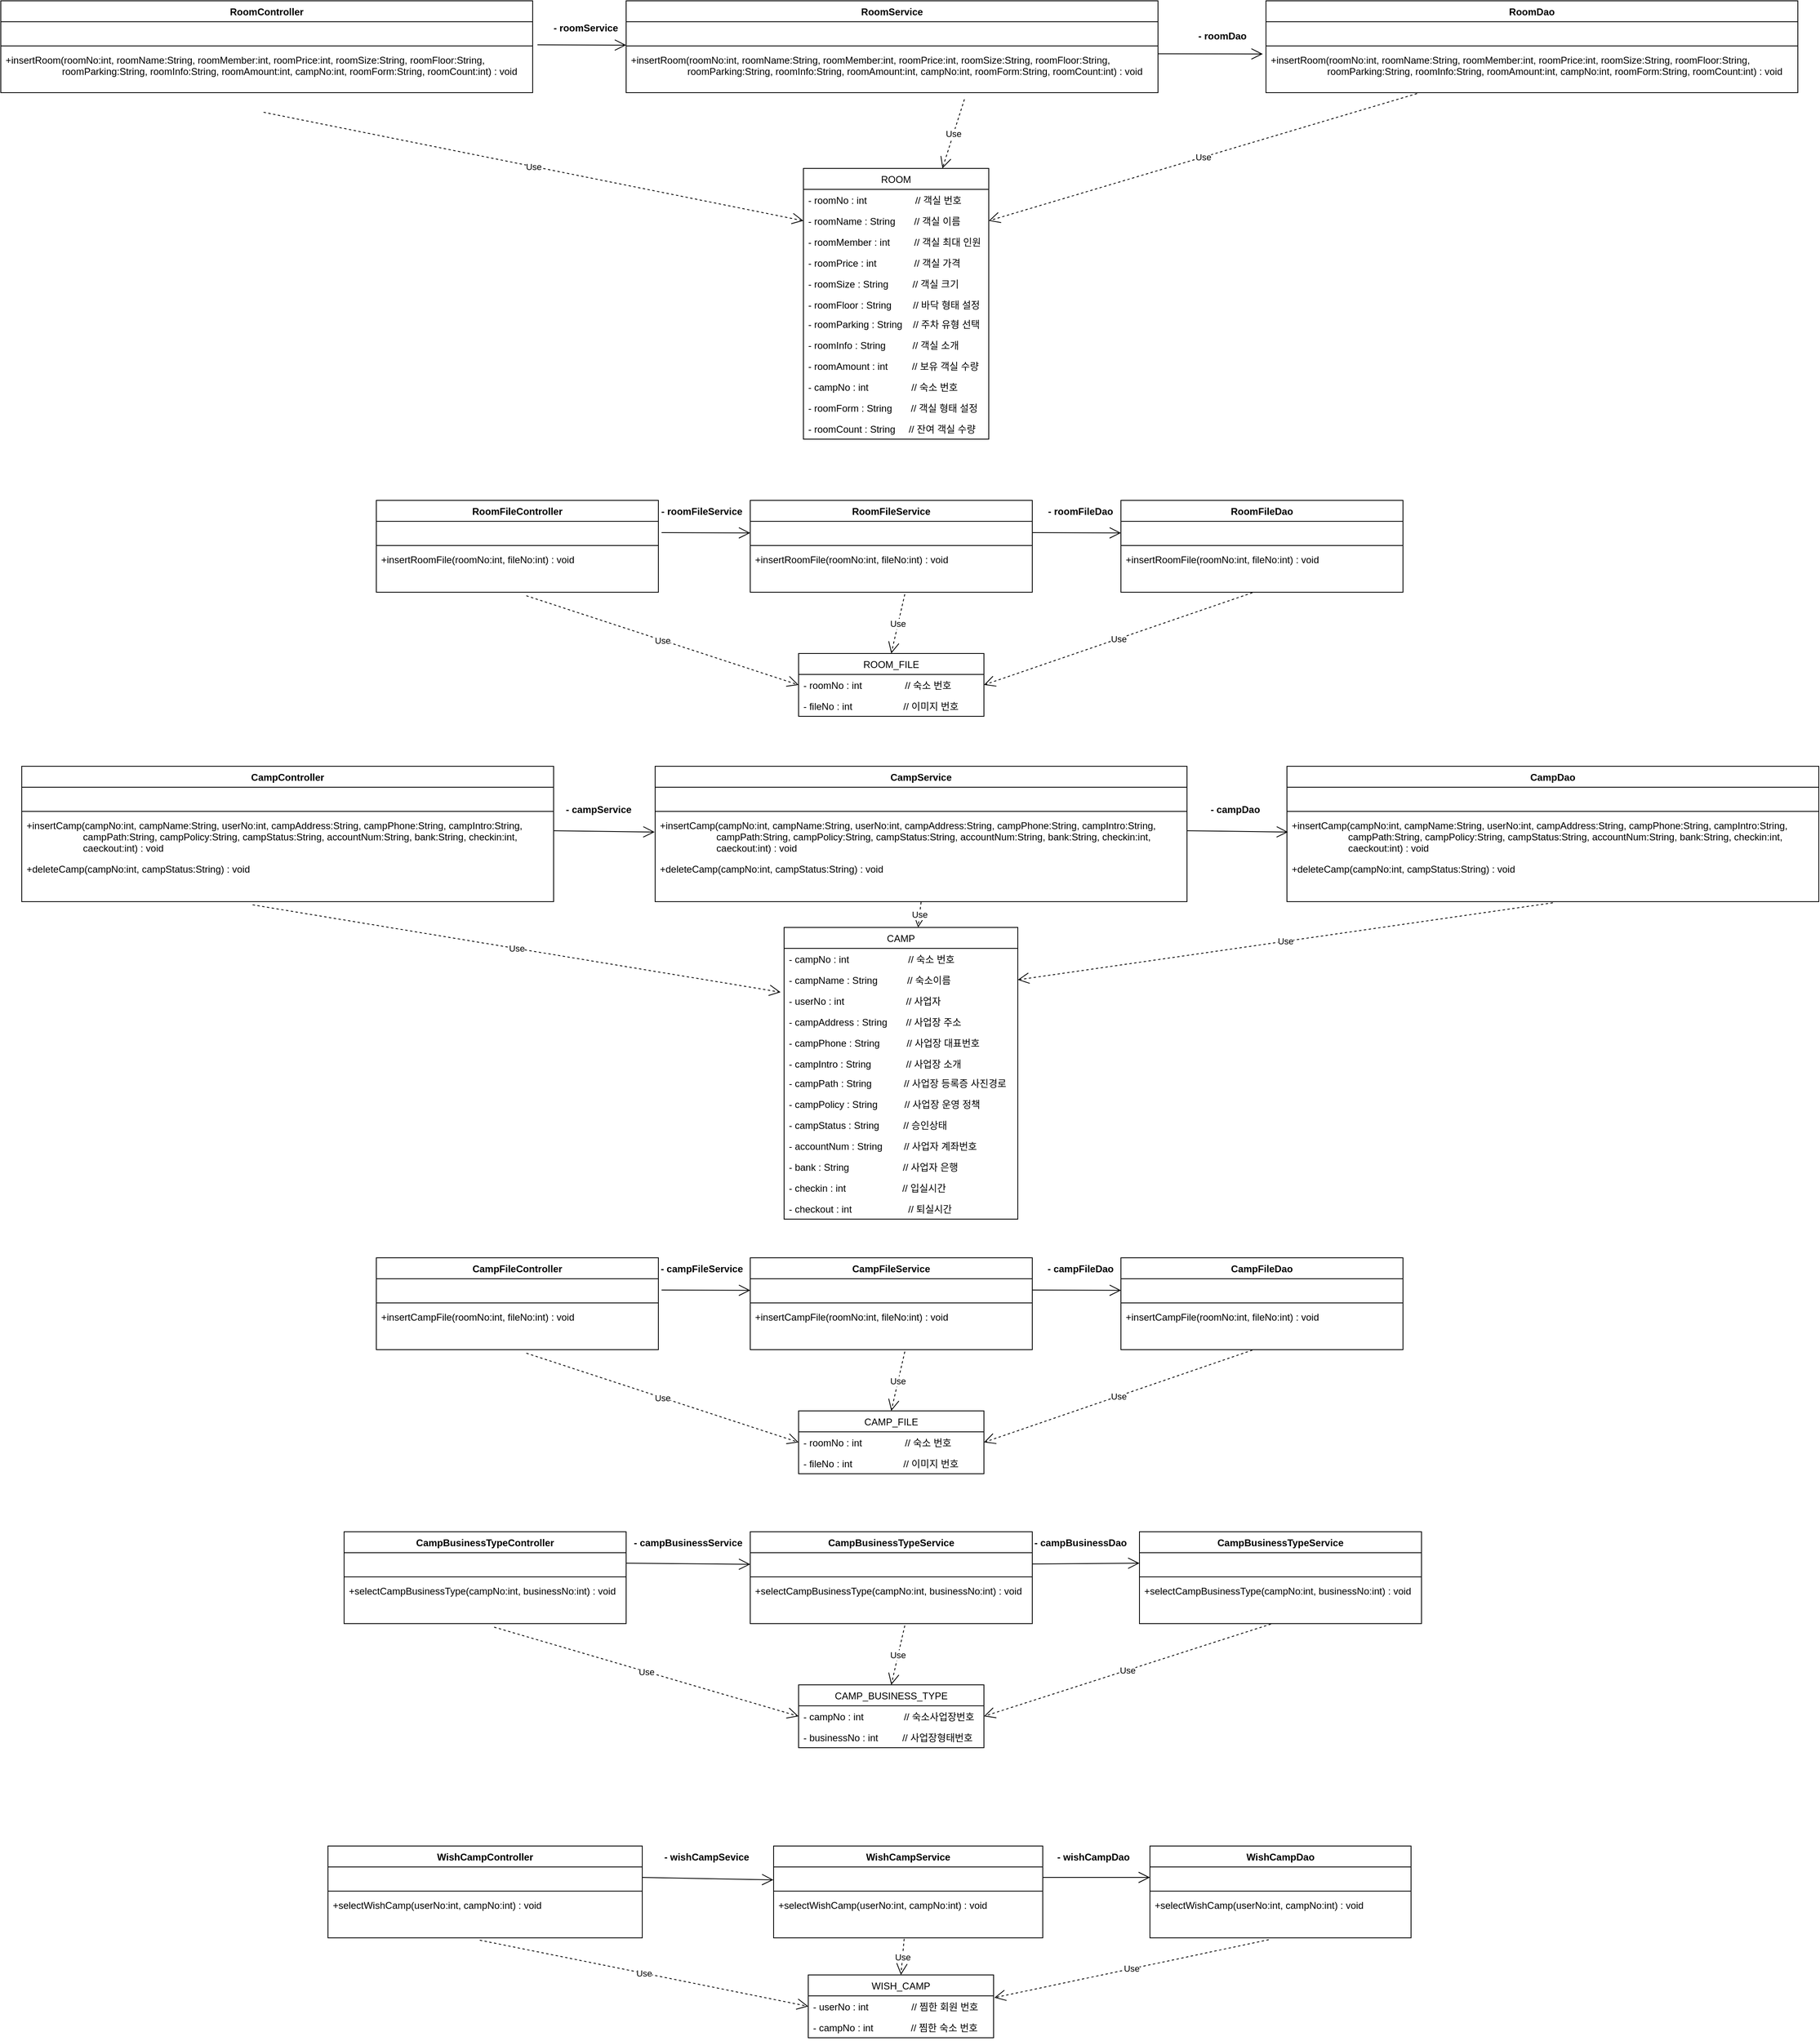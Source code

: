 <mxfile version="16.1.0" type="github">
  <diagram id="C5RBs43oDa-KdzZeNtuy" name="Page-1">
    <mxGraphModel dx="1597" dy="885" grid="1" gridSize="10" guides="1" tooltips="1" connect="1" arrows="1" fold="1" page="1" pageScale="1" pageWidth="827" pageHeight="1169" math="0" shadow="0">
      <root>
        <mxCell id="WIyWlLk6GJQsqaUBKTNV-0" />
        <mxCell id="WIyWlLk6GJQsqaUBKTNV-1" parent="WIyWlLk6GJQsqaUBKTNV-0" />
        <mxCell id="QnZ6BssVdnIy031K_utP-1" value="ROOM" style="swimlane;fontStyle=0;childLayout=stackLayout;horizontal=1;startSize=26;fillColor=none;horizontalStack=0;resizeParent=1;resizeParentMax=0;resizeLast=0;collapsible=1;marginBottom=0;" parent="WIyWlLk6GJQsqaUBKTNV-1" vertex="1">
          <mxGeometry x="1080" y="248" width="230" height="336" as="geometry">
            <mxRectangle x="50" y="200" width="90" height="26" as="alternateBounds" />
          </mxGeometry>
        </mxCell>
        <mxCell id="QnZ6BssVdnIy031K_utP-2" value="- roomNo : int                  // 객실 번호" style="text;strokeColor=none;fillColor=none;align=left;verticalAlign=top;spacingLeft=4;spacingRight=4;overflow=hidden;rotatable=0;points=[[0,0.5],[1,0.5]];portConstraint=eastwest;" parent="QnZ6BssVdnIy031K_utP-1" vertex="1">
          <mxGeometry y="26" width="230" height="26" as="geometry" />
        </mxCell>
        <mxCell id="QnZ6BssVdnIy031K_utP-3" value="- roomName : String       // 객실 이름" style="text;strokeColor=none;fillColor=none;align=left;verticalAlign=top;spacingLeft=4;spacingRight=4;overflow=hidden;rotatable=0;points=[[0,0.5],[1,0.5]];portConstraint=eastwest;" parent="QnZ6BssVdnIy031K_utP-1" vertex="1">
          <mxGeometry y="52" width="230" height="26" as="geometry" />
        </mxCell>
        <mxCell id="QnZ6BssVdnIy031K_utP-4" value="- roomMember : int         // 객실 최대 인원" style="text;strokeColor=none;fillColor=none;align=left;verticalAlign=top;spacingLeft=4;spacingRight=4;overflow=hidden;rotatable=0;points=[[0,0.5],[1,0.5]];portConstraint=eastwest;" parent="QnZ6BssVdnIy031K_utP-1" vertex="1">
          <mxGeometry y="78" width="230" height="26" as="geometry" />
        </mxCell>
        <mxCell id="QnZ6BssVdnIy031K_utP-5" value="- roomPrice : int              // 객실 가격" style="text;strokeColor=none;fillColor=none;align=left;verticalAlign=top;spacingLeft=4;spacingRight=4;overflow=hidden;rotatable=0;points=[[0,0.5],[1,0.5]];portConstraint=eastwest;" parent="QnZ6BssVdnIy031K_utP-1" vertex="1">
          <mxGeometry y="104" width="230" height="26" as="geometry" />
        </mxCell>
        <mxCell id="QnZ6BssVdnIy031K_utP-6" value="- roomSize : String              // 객실 크기" style="text;strokeColor=none;fillColor=none;align=left;verticalAlign=top;spacingLeft=4;spacingRight=4;overflow=hidden;rotatable=0;points=[[0,0.5],[1,0.5]];portConstraint=eastwest;" parent="QnZ6BssVdnIy031K_utP-1" vertex="1">
          <mxGeometry y="130" width="230" height="26" as="geometry" />
        </mxCell>
        <mxCell id="QnZ6BssVdnIy031K_utP-7" value="- roomFloor : String        // 바닥 형태 설정" style="text;strokeColor=none;fillColor=none;align=left;verticalAlign=top;spacingLeft=4;spacingRight=4;overflow=hidden;rotatable=0;points=[[0,0.5],[1,0.5]];portConstraint=eastwest;" parent="QnZ6BssVdnIy031K_utP-1" vertex="1">
          <mxGeometry y="156" width="230" height="24" as="geometry" />
        </mxCell>
        <mxCell id="QnZ6BssVdnIy031K_utP-8" value="- roomParking : String    // 주차 유형 선택" style="text;strokeColor=none;fillColor=none;align=left;verticalAlign=top;spacingLeft=4;spacingRight=4;overflow=hidden;rotatable=0;points=[[0,0.5],[1,0.5]];portConstraint=eastwest;" parent="QnZ6BssVdnIy031K_utP-1" vertex="1">
          <mxGeometry y="180" width="230" height="26" as="geometry" />
        </mxCell>
        <mxCell id="QnZ6BssVdnIy031K_utP-9" value="- roomInfo : String          //  객실 소개" style="text;strokeColor=none;fillColor=none;align=left;verticalAlign=top;spacingLeft=4;spacingRight=4;overflow=hidden;rotatable=0;points=[[0,0.5],[1,0.5]];portConstraint=eastwest;" parent="QnZ6BssVdnIy031K_utP-1" vertex="1">
          <mxGeometry y="206" width="230" height="26" as="geometry" />
        </mxCell>
        <mxCell id="QnZ6BssVdnIy031K_utP-10" value="- roomAmount : int         // 보유 객실 수량" style="text;strokeColor=none;fillColor=none;align=left;verticalAlign=top;spacingLeft=4;spacingRight=4;overflow=hidden;rotatable=0;points=[[0,0.5],[1,0.5]];portConstraint=eastwest;" parent="QnZ6BssVdnIy031K_utP-1" vertex="1">
          <mxGeometry y="232" width="230" height="26" as="geometry" />
        </mxCell>
        <mxCell id="QnZ6BssVdnIy031K_utP-11" value="- campNo : int                // 숙소 번호" style="text;strokeColor=none;fillColor=none;align=left;verticalAlign=top;spacingLeft=4;spacingRight=4;overflow=hidden;rotatable=0;points=[[0,0.5],[1,0.5]];portConstraint=eastwest;" parent="QnZ6BssVdnIy031K_utP-1" vertex="1">
          <mxGeometry y="258" width="230" height="26" as="geometry" />
        </mxCell>
        <mxCell id="QnZ6BssVdnIy031K_utP-12" value="- roomForm : String       // 객실 형태 설정" style="text;strokeColor=none;fillColor=none;align=left;verticalAlign=top;spacingLeft=4;spacingRight=4;overflow=hidden;rotatable=0;points=[[0,0.5],[1,0.5]];portConstraint=eastwest;" parent="QnZ6BssVdnIy031K_utP-1" vertex="1">
          <mxGeometry y="284" width="230" height="26" as="geometry" />
        </mxCell>
        <mxCell id="QnZ6BssVdnIy031K_utP-13" value="- roomCount : String      // 잔여 객실 수량" style="text;strokeColor=none;fillColor=none;align=left;verticalAlign=top;spacingLeft=4;spacingRight=4;overflow=hidden;rotatable=0;points=[[0,0.5],[1,0.5]];portConstraint=eastwest;" parent="QnZ6BssVdnIy031K_utP-1" vertex="1">
          <mxGeometry y="310" width="230" height="26" as="geometry" />
        </mxCell>
        <mxCell id="QnZ6BssVdnIy031K_utP-15" value="RoomController" style="swimlane;fontStyle=1;align=center;verticalAlign=top;childLayout=stackLayout;horizontal=1;startSize=26;horizontalStack=0;resizeParent=1;resizeParentMax=0;resizeLast=0;collapsible=1;marginBottom=0;" parent="WIyWlLk6GJQsqaUBKTNV-1" vertex="1">
          <mxGeometry x="84" y="40" width="660" height="114" as="geometry" />
        </mxCell>
        <mxCell id="QnZ6BssVdnIy031K_utP-16" value=" " style="text;strokeColor=none;fillColor=none;align=left;verticalAlign=top;spacingLeft=4;spacingRight=4;overflow=hidden;rotatable=0;points=[[0,0.5],[1,0.5]];portConstraint=eastwest;" parent="QnZ6BssVdnIy031K_utP-15" vertex="1">
          <mxGeometry y="26" width="660" height="26" as="geometry" />
        </mxCell>
        <mxCell id="QnZ6BssVdnIy031K_utP-17" value="" style="line;strokeWidth=1;fillColor=none;align=left;verticalAlign=middle;spacingTop=-1;spacingLeft=3;spacingRight=3;rotatable=0;labelPosition=right;points=[];portConstraint=eastwest;" parent="QnZ6BssVdnIy031K_utP-15" vertex="1">
          <mxGeometry y="52" width="660" height="8" as="geometry" />
        </mxCell>
        <mxCell id="QnZ6BssVdnIy031K_utP-19" value="+insertRoom(roomNo:int, roomName:String, roomMember:int, roomPrice:int, roomSize:String, roomFloor:String, &#xa;                      roomParking:String, roomInfo:String, roomAmount:int, campNo:int, roomForm:String, roomCount:int) : void&#xa;" style="text;strokeColor=none;fillColor=none;align=left;verticalAlign=top;spacingLeft=4;spacingRight=4;overflow=hidden;rotatable=0;points=[[0,0.5],[1,0.5]];portConstraint=eastwest;" parent="QnZ6BssVdnIy031K_utP-15" vertex="1">
          <mxGeometry y="60" width="660" height="54" as="geometry" />
        </mxCell>
        <mxCell id="QnZ6BssVdnIy031K_utP-20" value="RoomService" style="swimlane;fontStyle=1;align=center;verticalAlign=top;childLayout=stackLayout;horizontal=1;startSize=26;horizontalStack=0;resizeParent=1;resizeParentMax=0;resizeLast=0;collapsible=1;marginBottom=0;" parent="WIyWlLk6GJQsqaUBKTNV-1" vertex="1">
          <mxGeometry x="860" y="40" width="660" height="114" as="geometry" />
        </mxCell>
        <mxCell id="QnZ6BssVdnIy031K_utP-21" value=" " style="text;strokeColor=none;fillColor=none;align=left;verticalAlign=top;spacingLeft=4;spacingRight=4;overflow=hidden;rotatable=0;points=[[0,0.5],[1,0.5]];portConstraint=eastwest;" parent="QnZ6BssVdnIy031K_utP-20" vertex="1">
          <mxGeometry y="26" width="660" height="26" as="geometry" />
        </mxCell>
        <mxCell id="QnZ6BssVdnIy031K_utP-22" value="" style="line;strokeWidth=1;fillColor=none;align=left;verticalAlign=middle;spacingTop=-1;spacingLeft=3;spacingRight=3;rotatable=0;labelPosition=right;points=[];portConstraint=eastwest;" parent="QnZ6BssVdnIy031K_utP-20" vertex="1">
          <mxGeometry y="52" width="660" height="8" as="geometry" />
        </mxCell>
        <mxCell id="QnZ6BssVdnIy031K_utP-24" value="+insertRoom(roomNo:int, roomName:String, roomMember:int, roomPrice:int, roomSize:String, roomFloor:String, &#xa;                      roomParking:String, roomInfo:String, roomAmount:int, campNo:int, roomForm:String, roomCount:int) : void&#xa;" style="text;strokeColor=none;fillColor=none;align=left;verticalAlign=top;spacingLeft=4;spacingRight=4;overflow=hidden;rotatable=0;points=[[0,0.5],[1,0.5]];portConstraint=eastwest;" parent="QnZ6BssVdnIy031K_utP-20" vertex="1">
          <mxGeometry y="60" width="660" height="54" as="geometry" />
        </mxCell>
        <mxCell id="QnZ6BssVdnIy031K_utP-25" value="RoomDao" style="swimlane;fontStyle=1;align=center;verticalAlign=top;childLayout=stackLayout;horizontal=1;startSize=26;horizontalStack=0;resizeParent=1;resizeParentMax=0;resizeLast=0;collapsible=1;marginBottom=0;" parent="WIyWlLk6GJQsqaUBKTNV-1" vertex="1">
          <mxGeometry x="1654" y="40" width="660" height="114" as="geometry" />
        </mxCell>
        <mxCell id="QnZ6BssVdnIy031K_utP-26" value=" " style="text;strokeColor=none;fillColor=none;align=left;verticalAlign=top;spacingLeft=4;spacingRight=4;overflow=hidden;rotatable=0;points=[[0,0.5],[1,0.5]];portConstraint=eastwest;" parent="QnZ6BssVdnIy031K_utP-25" vertex="1">
          <mxGeometry y="26" width="660" height="26" as="geometry" />
        </mxCell>
        <mxCell id="QnZ6BssVdnIy031K_utP-27" value="" style="line;strokeWidth=1;fillColor=none;align=left;verticalAlign=middle;spacingTop=-1;spacingLeft=3;spacingRight=3;rotatable=0;labelPosition=right;points=[];portConstraint=eastwest;" parent="QnZ6BssVdnIy031K_utP-25" vertex="1">
          <mxGeometry y="52" width="660" height="8" as="geometry" />
        </mxCell>
        <mxCell id="QnZ6BssVdnIy031K_utP-29" value="+insertRoom(roomNo:int, roomName:String, roomMember:int, roomPrice:int, roomSize:String, roomFloor:String, &#xa;                      roomParking:String, roomInfo:String, roomAmount:int, campNo:int, roomForm:String, roomCount:int) : void&#xa;" style="text;strokeColor=none;fillColor=none;align=left;verticalAlign=top;spacingLeft=4;spacingRight=4;overflow=hidden;rotatable=0;points=[[0,0.5],[1,0.5]];portConstraint=eastwest;" parent="QnZ6BssVdnIy031K_utP-25" vertex="1">
          <mxGeometry y="60" width="660" height="54" as="geometry" />
        </mxCell>
        <mxCell id="QnZ6BssVdnIy031K_utP-30" value="Use" style="endArrow=open;endSize=12;dashed=1;html=1;rounded=0;exitX=0.494;exitY=1.154;exitDx=0;exitDy=0;exitPerimeter=0;entryX=0;entryY=0.5;entryDx=0;entryDy=0;" parent="WIyWlLk6GJQsqaUBKTNV-1" target="QnZ6BssVdnIy031K_utP-3" edge="1">
          <mxGeometry width="160" relative="1" as="geometry">
            <mxPoint x="410.04" y="178.316" as="sourcePoint" />
            <mxPoint x="860" y="395" as="targetPoint" />
          </mxGeometry>
        </mxCell>
        <mxCell id="QnZ6BssVdnIy031K_utP-31" value="Use" style="endArrow=open;endSize=12;dashed=1;html=1;rounded=0;exitX=0.636;exitY=1.154;exitDx=0;exitDy=0;exitPerimeter=0;entryX=0.75;entryY=0;entryDx=0;entryDy=0;" parent="WIyWlLk6GJQsqaUBKTNV-1" source="QnZ6BssVdnIy031K_utP-24" target="QnZ6BssVdnIy031K_utP-1" edge="1">
          <mxGeometry width="160" relative="1" as="geometry">
            <mxPoint x="420.04" y="188.316" as="sourcePoint" />
            <mxPoint x="870" y="405" as="targetPoint" />
          </mxGeometry>
        </mxCell>
        <mxCell id="QnZ6BssVdnIy031K_utP-32" value="Use" style="endArrow=open;endSize=12;dashed=1;html=1;rounded=0;exitX=0.284;exitY=1.021;exitDx=0;exitDy=0;exitPerimeter=0;entryX=1;entryY=0.5;entryDx=0;entryDy=0;" parent="WIyWlLk6GJQsqaUBKTNV-1" source="QnZ6BssVdnIy031K_utP-29" target="QnZ6BssVdnIy031K_utP-3" edge="1">
          <mxGeometry width="160" relative="1" as="geometry">
            <mxPoint x="430.04" y="198.316" as="sourcePoint" />
            <mxPoint x="880" y="415" as="targetPoint" />
          </mxGeometry>
        </mxCell>
        <mxCell id="QnZ6BssVdnIy031K_utP-33" value="" style="endArrow=open;endFill=1;endSize=12;html=1;rounded=0;exitX=1.009;exitY=0.176;exitDx=0;exitDy=0;exitPerimeter=0;" parent="WIyWlLk6GJQsqaUBKTNV-1" edge="1">
          <mxGeometry width="160" relative="1" as="geometry">
            <mxPoint x="749.94" y="94.576" as="sourcePoint" />
            <mxPoint x="860" y="95" as="targetPoint" />
          </mxGeometry>
        </mxCell>
        <mxCell id="QnZ6BssVdnIy031K_utP-34" value="" style="endArrow=open;endFill=1;endSize=12;html=1;rounded=0;exitX=1.009;exitY=0.176;exitDx=0;exitDy=0;exitPerimeter=0;" parent="WIyWlLk6GJQsqaUBKTNV-1" edge="1">
          <mxGeometry width="160" relative="1" as="geometry">
            <mxPoint x="1520" y="105.786" as="sourcePoint" />
            <mxPoint x="1650" y="106" as="targetPoint" />
          </mxGeometry>
        </mxCell>
        <mxCell id="QnZ6BssVdnIy031K_utP-35" value="- roomService" style="text;align=center;fontStyle=1;verticalAlign=middle;spacingLeft=3;spacingRight=3;strokeColor=none;rotatable=0;points=[[0,0.5],[1,0.5]];portConstraint=eastwest;" parent="WIyWlLk6GJQsqaUBKTNV-1" vertex="1">
          <mxGeometry x="770" y="60" width="80" height="26" as="geometry" />
        </mxCell>
        <mxCell id="QnZ6BssVdnIy031K_utP-36" value="- roomDao" style="text;align=center;fontStyle=1;verticalAlign=middle;spacingLeft=3;spacingRight=3;strokeColor=none;rotatable=0;points=[[0,0.5],[1,0.5]];portConstraint=eastwest;" parent="WIyWlLk6GJQsqaUBKTNV-1" vertex="1">
          <mxGeometry x="1560" y="70" width="80" height="26" as="geometry" />
        </mxCell>
        <mxCell id="QnZ6BssVdnIy031K_utP-37" value="WISH_CAMP" style="swimlane;fontStyle=0;childLayout=stackLayout;horizontal=1;startSize=26;fillColor=none;horizontalStack=0;resizeParent=1;resizeParentMax=0;resizeLast=0;collapsible=1;marginBottom=0;" parent="WIyWlLk6GJQsqaUBKTNV-1" vertex="1">
          <mxGeometry x="1086" y="2490" width="230" height="78" as="geometry">
            <mxRectangle x="50" y="200" width="90" height="26" as="alternateBounds" />
          </mxGeometry>
        </mxCell>
        <mxCell id="QnZ6BssVdnIy031K_utP-38" value="- userNo : int                // 찜한 회원 번호" style="text;strokeColor=none;fillColor=none;align=left;verticalAlign=top;spacingLeft=4;spacingRight=4;overflow=hidden;rotatable=0;points=[[0,0.5],[1,0.5]];portConstraint=eastwest;" parent="QnZ6BssVdnIy031K_utP-37" vertex="1">
          <mxGeometry y="26" width="230" height="26" as="geometry" />
        </mxCell>
        <mxCell id="QnZ6BssVdnIy031K_utP-39" value="- campNo : int              // 찜한 숙소 번호" style="text;strokeColor=none;fillColor=none;align=left;verticalAlign=top;spacingLeft=4;spacingRight=4;overflow=hidden;rotatable=0;points=[[0,0.5],[1,0.5]];portConstraint=eastwest;" parent="QnZ6BssVdnIy031K_utP-37" vertex="1">
          <mxGeometry y="52" width="230" height="26" as="geometry" />
        </mxCell>
        <mxCell id="QnZ6BssVdnIy031K_utP-53" value="ROOM_FILE" style="swimlane;fontStyle=0;childLayout=stackLayout;horizontal=1;startSize=26;fillColor=none;horizontalStack=0;resizeParent=1;resizeParentMax=0;resizeLast=0;collapsible=1;marginBottom=0;" parent="WIyWlLk6GJQsqaUBKTNV-1" vertex="1">
          <mxGeometry x="1074" y="850" width="230" height="78" as="geometry">
            <mxRectangle x="50" y="200" width="90" height="26" as="alternateBounds" />
          </mxGeometry>
        </mxCell>
        <mxCell id="QnZ6BssVdnIy031K_utP-54" value="- roomNo : int                // 숙소 번호" style="text;strokeColor=none;fillColor=none;align=left;verticalAlign=top;spacingLeft=4;spacingRight=4;overflow=hidden;rotatable=0;points=[[0,0.5],[1,0.5]];portConstraint=eastwest;" parent="QnZ6BssVdnIy031K_utP-53" vertex="1">
          <mxGeometry y="26" width="230" height="26" as="geometry" />
        </mxCell>
        <mxCell id="QnZ6BssVdnIy031K_utP-55" value="- fileNo : int                   // 이미지 번호" style="text;strokeColor=none;fillColor=none;align=left;verticalAlign=top;spacingLeft=4;spacingRight=4;overflow=hidden;rotatable=0;points=[[0,0.5],[1,0.5]];portConstraint=eastwest;" parent="QnZ6BssVdnIy031K_utP-53" vertex="1">
          <mxGeometry y="52" width="230" height="26" as="geometry" />
        </mxCell>
        <mxCell id="QnZ6BssVdnIy031K_utP-59" value="CAMP" style="swimlane;fontStyle=0;childLayout=stackLayout;horizontal=1;startSize=26;fillColor=none;horizontalStack=0;resizeParent=1;resizeParentMax=0;resizeLast=0;collapsible=1;marginBottom=0;" parent="WIyWlLk6GJQsqaUBKTNV-1" vertex="1">
          <mxGeometry x="1056" y="1190" width="290" height="362" as="geometry">
            <mxRectangle x="720" y="440" width="90" height="26" as="alternateBounds" />
          </mxGeometry>
        </mxCell>
        <mxCell id="QnZ6BssVdnIy031K_utP-60" value="- campNo : int                      // 숙소 번호" style="text;strokeColor=none;fillColor=none;align=left;verticalAlign=top;spacingLeft=4;spacingRight=4;overflow=hidden;rotatable=0;points=[[0,0.5],[1,0.5]];portConstraint=eastwest;" parent="QnZ6BssVdnIy031K_utP-59" vertex="1">
          <mxGeometry y="26" width="290" height="26" as="geometry" />
        </mxCell>
        <mxCell id="QnZ6BssVdnIy031K_utP-61" value="- campName : String           // 숙소이름" style="text;strokeColor=none;fillColor=none;align=left;verticalAlign=top;spacingLeft=4;spacingRight=4;overflow=hidden;rotatable=0;points=[[0,0.5],[1,0.5]];portConstraint=eastwest;" parent="QnZ6BssVdnIy031K_utP-59" vertex="1">
          <mxGeometry y="52" width="290" height="26" as="geometry" />
        </mxCell>
        <mxCell id="QnZ6BssVdnIy031K_utP-62" value="- userNo : int                       // 사업자" style="text;strokeColor=none;fillColor=none;align=left;verticalAlign=top;spacingLeft=4;spacingRight=4;overflow=hidden;rotatable=0;points=[[0,0.5],[1,0.5]];portConstraint=eastwest;" parent="QnZ6BssVdnIy031K_utP-59" vertex="1">
          <mxGeometry y="78" width="290" height="26" as="geometry" />
        </mxCell>
        <mxCell id="QnZ6BssVdnIy031K_utP-63" value="- campAddress : String       // 사업장 주소" style="text;strokeColor=none;fillColor=none;align=left;verticalAlign=top;spacingLeft=4;spacingRight=4;overflow=hidden;rotatable=0;points=[[0,0.5],[1,0.5]];portConstraint=eastwest;" parent="QnZ6BssVdnIy031K_utP-59" vertex="1">
          <mxGeometry y="104" width="290" height="26" as="geometry" />
        </mxCell>
        <mxCell id="QnZ6BssVdnIy031K_utP-64" value="- campPhone : String          // 사업장 대표번호" style="text;strokeColor=none;fillColor=none;align=left;verticalAlign=top;spacingLeft=4;spacingRight=4;overflow=hidden;rotatable=0;points=[[0,0.5],[1,0.5]];portConstraint=eastwest;" parent="QnZ6BssVdnIy031K_utP-59" vertex="1">
          <mxGeometry y="130" width="290" height="26" as="geometry" />
        </mxCell>
        <mxCell id="QnZ6BssVdnIy031K_utP-65" value="- campIntro : String             // 사업장 소개" style="text;strokeColor=none;fillColor=none;align=left;verticalAlign=top;spacingLeft=4;spacingRight=4;overflow=hidden;rotatable=0;points=[[0,0.5],[1,0.5]];portConstraint=eastwest;" parent="QnZ6BssVdnIy031K_utP-59" vertex="1">
          <mxGeometry y="156" width="290" height="24" as="geometry" />
        </mxCell>
        <mxCell id="QnZ6BssVdnIy031K_utP-66" value="- campPath : String             // 사업장 등록증 사진경로" style="text;strokeColor=none;fillColor=none;align=left;verticalAlign=top;spacingLeft=4;spacingRight=4;overflow=hidden;rotatable=0;points=[[0,0.5],[1,0.5]];portConstraint=eastwest;" parent="QnZ6BssVdnIy031K_utP-59" vertex="1">
          <mxGeometry y="180" width="290" height="26" as="geometry" />
        </mxCell>
        <mxCell id="QnZ6BssVdnIy031K_utP-67" value="- campPolicy : String          // 사업장 운영 정책" style="text;strokeColor=none;fillColor=none;align=left;verticalAlign=top;spacingLeft=4;spacingRight=4;overflow=hidden;rotatable=0;points=[[0,0.5],[1,0.5]];portConstraint=eastwest;" parent="QnZ6BssVdnIy031K_utP-59" vertex="1">
          <mxGeometry y="206" width="290" height="26" as="geometry" />
        </mxCell>
        <mxCell id="QnZ6BssVdnIy031K_utP-68" value="- campStatus : String         // 승인상태" style="text;strokeColor=none;fillColor=none;align=left;verticalAlign=top;spacingLeft=4;spacingRight=4;overflow=hidden;rotatable=0;points=[[0,0.5],[1,0.5]];portConstraint=eastwest;" parent="QnZ6BssVdnIy031K_utP-59" vertex="1">
          <mxGeometry y="232" width="290" height="26" as="geometry" />
        </mxCell>
        <mxCell id="QnZ6BssVdnIy031K_utP-69" value="- accountNum : String        // 사업자 계좌번호 " style="text;strokeColor=none;fillColor=none;align=left;verticalAlign=top;spacingLeft=4;spacingRight=4;overflow=hidden;rotatable=0;points=[[0,0.5],[1,0.5]];portConstraint=eastwest;" parent="QnZ6BssVdnIy031K_utP-59" vertex="1">
          <mxGeometry y="258" width="290" height="26" as="geometry" />
        </mxCell>
        <mxCell id="QnZ6BssVdnIy031K_utP-70" value="- bank : String                    // 사업자 은행" style="text;strokeColor=none;fillColor=none;align=left;verticalAlign=top;spacingLeft=4;spacingRight=4;overflow=hidden;rotatable=0;points=[[0,0.5],[1,0.5]];portConstraint=eastwest;" parent="QnZ6BssVdnIy031K_utP-59" vertex="1">
          <mxGeometry y="284" width="290" height="26" as="geometry" />
        </mxCell>
        <mxCell id="QnZ6BssVdnIy031K_utP-71" value="- checkin : int                     // 입실시간" style="text;strokeColor=none;fillColor=none;align=left;verticalAlign=top;spacingLeft=4;spacingRight=4;overflow=hidden;rotatable=0;points=[[0,0.5],[1,0.5]];portConstraint=eastwest;" parent="QnZ6BssVdnIy031K_utP-59" vertex="1">
          <mxGeometry y="310" width="290" height="26" as="geometry" />
        </mxCell>
        <mxCell id="QnZ6BssVdnIy031K_utP-73" value="- checkout : int                     // 퇴실시간" style="text;strokeColor=none;fillColor=none;align=left;verticalAlign=top;spacingLeft=4;spacingRight=4;overflow=hidden;rotatable=0;points=[[0,0.5],[1,0.5]];portConstraint=eastwest;" parent="QnZ6BssVdnIy031K_utP-59" vertex="1">
          <mxGeometry y="336" width="290" height="26" as="geometry" />
        </mxCell>
        <mxCell id="QnZ6BssVdnIy031K_utP-74" value="CampController" style="swimlane;fontStyle=1;align=center;verticalAlign=top;childLayout=stackLayout;horizontal=1;startSize=26;horizontalStack=0;resizeParent=1;resizeParentMax=0;resizeLast=0;collapsible=1;marginBottom=0;" parent="WIyWlLk6GJQsqaUBKTNV-1" vertex="1">
          <mxGeometry x="110" y="990" width="660" height="168" as="geometry" />
        </mxCell>
        <mxCell id="QnZ6BssVdnIy031K_utP-75" value=" " style="text;strokeColor=none;fillColor=none;align=left;verticalAlign=top;spacingLeft=4;spacingRight=4;overflow=hidden;rotatable=0;points=[[0,0.5],[1,0.5]];portConstraint=eastwest;" parent="QnZ6BssVdnIy031K_utP-74" vertex="1">
          <mxGeometry y="26" width="660" height="26" as="geometry" />
        </mxCell>
        <mxCell id="QnZ6BssVdnIy031K_utP-76" value="" style="line;strokeWidth=1;fillColor=none;align=left;verticalAlign=middle;spacingTop=-1;spacingLeft=3;spacingRight=3;rotatable=0;labelPosition=right;points=[];portConstraint=eastwest;" parent="QnZ6BssVdnIy031K_utP-74" vertex="1">
          <mxGeometry y="52" width="660" height="8" as="geometry" />
        </mxCell>
        <mxCell id="QnZ6BssVdnIy031K_utP-78" value="+insertCamp(campNo:int, campName:String, userNo:int, campAddress:String, campPhone:String, campIntro:String,&#xa;                      campPath:String, campPolicy:String, campStatus:String, accountNum:String, bank:String, checkin:int,&#xa;                      caeckout:int) : void&#xa;" style="text;strokeColor=none;fillColor=none;align=left;verticalAlign=top;spacingLeft=4;spacingRight=4;overflow=hidden;rotatable=0;points=[[0,0.5],[1,0.5]];portConstraint=eastwest;" parent="QnZ6BssVdnIy031K_utP-74" vertex="1">
          <mxGeometry y="60" width="660" height="54" as="geometry" />
        </mxCell>
        <mxCell id="jXSj_3Jqr0lqsrpAbbhj-1" value="+deleteCamp(campNo:int, campStatus:String) : void&#xa;" style="text;strokeColor=none;fillColor=none;align=left;verticalAlign=top;spacingLeft=4;spacingRight=4;overflow=hidden;rotatable=0;points=[[0,0.5],[1,0.5]];portConstraint=eastwest;" vertex="1" parent="QnZ6BssVdnIy031K_utP-74">
          <mxGeometry y="114" width="660" height="54" as="geometry" />
        </mxCell>
        <mxCell id="QnZ6BssVdnIy031K_utP-79" value="CampDao" style="swimlane;fontStyle=1;align=center;verticalAlign=top;childLayout=stackLayout;horizontal=1;startSize=26;horizontalStack=0;resizeParent=1;resizeParentMax=0;resizeLast=0;collapsible=1;marginBottom=0;" parent="WIyWlLk6GJQsqaUBKTNV-1" vertex="1">
          <mxGeometry x="1680" y="990" width="660" height="168" as="geometry" />
        </mxCell>
        <mxCell id="QnZ6BssVdnIy031K_utP-80" value=" " style="text;strokeColor=none;fillColor=none;align=left;verticalAlign=top;spacingLeft=4;spacingRight=4;overflow=hidden;rotatable=0;points=[[0,0.5],[1,0.5]];portConstraint=eastwest;" parent="QnZ6BssVdnIy031K_utP-79" vertex="1">
          <mxGeometry y="26" width="660" height="26" as="geometry" />
        </mxCell>
        <mxCell id="QnZ6BssVdnIy031K_utP-81" value="" style="line;strokeWidth=1;fillColor=none;align=left;verticalAlign=middle;spacingTop=-1;spacingLeft=3;spacingRight=3;rotatable=0;labelPosition=right;points=[];portConstraint=eastwest;" parent="QnZ6BssVdnIy031K_utP-79" vertex="1">
          <mxGeometry y="52" width="660" height="8" as="geometry" />
        </mxCell>
        <mxCell id="QnZ6BssVdnIy031K_utP-83" value="+insertCamp(campNo:int, campName:String, userNo:int, campAddress:String, campPhone:String, campIntro:String,&#xa;                      campPath:String, campPolicy:String, campStatus:String, accountNum:String, bank:String, checkin:int,&#xa;                      caeckout:int) : void&#xa;" style="text;strokeColor=none;fillColor=none;align=left;verticalAlign=top;spacingLeft=4;spacingRight=4;overflow=hidden;rotatable=0;points=[[0,0.5],[1,0.5]];portConstraint=eastwest;" parent="QnZ6BssVdnIy031K_utP-79" vertex="1">
          <mxGeometry y="60" width="660" height="54" as="geometry" />
        </mxCell>
        <mxCell id="jXSj_3Jqr0lqsrpAbbhj-4" value="+deleteCamp(campNo:int, campStatus:String) : void&#xa;" style="text;strokeColor=none;fillColor=none;align=left;verticalAlign=top;spacingLeft=4;spacingRight=4;overflow=hidden;rotatable=0;points=[[0,0.5],[1,0.5]];portConstraint=eastwest;" vertex="1" parent="QnZ6BssVdnIy031K_utP-79">
          <mxGeometry y="114" width="660" height="54" as="geometry" />
        </mxCell>
        <mxCell id="QnZ6BssVdnIy031K_utP-84" value="CampService" style="swimlane;fontStyle=1;align=center;verticalAlign=top;childLayout=stackLayout;horizontal=1;startSize=26;horizontalStack=0;resizeParent=1;resizeParentMax=0;resizeLast=0;collapsible=1;marginBottom=0;" parent="WIyWlLk6GJQsqaUBKTNV-1" vertex="1">
          <mxGeometry x="896" y="990" width="660" height="168" as="geometry" />
        </mxCell>
        <mxCell id="QnZ6BssVdnIy031K_utP-85" value=" " style="text;strokeColor=none;fillColor=none;align=left;verticalAlign=top;spacingLeft=4;spacingRight=4;overflow=hidden;rotatable=0;points=[[0,0.5],[1,0.5]];portConstraint=eastwest;" parent="QnZ6BssVdnIy031K_utP-84" vertex="1">
          <mxGeometry y="26" width="660" height="26" as="geometry" />
        </mxCell>
        <mxCell id="QnZ6BssVdnIy031K_utP-86" value="" style="line;strokeWidth=1;fillColor=none;align=left;verticalAlign=middle;spacingTop=-1;spacingLeft=3;spacingRight=3;rotatable=0;labelPosition=right;points=[];portConstraint=eastwest;" parent="QnZ6BssVdnIy031K_utP-84" vertex="1">
          <mxGeometry y="52" width="660" height="8" as="geometry" />
        </mxCell>
        <mxCell id="QnZ6BssVdnIy031K_utP-88" value="+insertCamp(campNo:int, campName:String, userNo:int, campAddress:String, campPhone:String, campIntro:String,&#xa;                      campPath:String, campPolicy:String, campStatus:String, accountNum:String, bank:String, checkin:int,&#xa;                      caeckout:int) : void&#xa;" style="text;strokeColor=none;fillColor=none;align=left;verticalAlign=top;spacingLeft=4;spacingRight=4;overflow=hidden;rotatable=0;points=[[0,0.5],[1,0.5]];portConstraint=eastwest;" parent="QnZ6BssVdnIy031K_utP-84" vertex="1">
          <mxGeometry y="60" width="660" height="54" as="geometry" />
        </mxCell>
        <mxCell id="jXSj_3Jqr0lqsrpAbbhj-3" value="+deleteCamp(campNo:int, campStatus:String) : void&#xa;" style="text;strokeColor=none;fillColor=none;align=left;verticalAlign=top;spacingLeft=4;spacingRight=4;overflow=hidden;rotatable=0;points=[[0,0.5],[1,0.5]];portConstraint=eastwest;" vertex="1" parent="QnZ6BssVdnIy031K_utP-84">
          <mxGeometry y="114" width="660" height="54" as="geometry" />
        </mxCell>
        <mxCell id="QnZ6BssVdnIy031K_utP-89" value="" style="endArrow=open;endFill=1;endSize=12;html=1;rounded=0;exitX=1.009;exitY=0.176;exitDx=0;exitDy=0;exitPerimeter=0;entryX=-0.001;entryY=0.832;entryDx=0;entryDy=0;entryPerimeter=0;" parent="WIyWlLk6GJQsqaUBKTNV-1" edge="1">
          <mxGeometry width="160" relative="1" as="geometry">
            <mxPoint x="770" y="1069.996" as="sourcePoint" />
            <mxPoint x="895.34" y="1071.632" as="targetPoint" />
          </mxGeometry>
        </mxCell>
        <mxCell id="QnZ6BssVdnIy031K_utP-90" value="" style="endArrow=open;endFill=1;endSize=12;html=1;rounded=0;exitX=1.009;exitY=0.176;exitDx=0;exitDy=0;exitPerimeter=0;entryX=-0.001;entryY=0.832;entryDx=0;entryDy=0;entryPerimeter=0;" parent="WIyWlLk6GJQsqaUBKTNV-1" edge="1">
          <mxGeometry width="160" relative="1" as="geometry">
            <mxPoint x="1556" y="1069.996" as="sourcePoint" />
            <mxPoint x="1681.34" y="1071.632" as="targetPoint" />
          </mxGeometry>
        </mxCell>
        <mxCell id="QnZ6BssVdnIy031K_utP-91" value="- campService" style="text;align=center;fontStyle=1;verticalAlign=middle;spacingLeft=3;spacingRight=3;strokeColor=none;rotatable=0;points=[[0,0.5],[1,0.5]];portConstraint=eastwest;" parent="WIyWlLk6GJQsqaUBKTNV-1" vertex="1">
          <mxGeometry x="786" y="1030" width="80" height="26" as="geometry" />
        </mxCell>
        <mxCell id="QnZ6BssVdnIy031K_utP-92" value="- campDao" style="text;align=center;fontStyle=1;verticalAlign=middle;spacingLeft=3;spacingRight=3;strokeColor=none;rotatable=0;points=[[0,0.5],[1,0.5]];portConstraint=eastwest;" parent="WIyWlLk6GJQsqaUBKTNV-1" vertex="1">
          <mxGeometry x="1576" y="1030" width="80" height="26" as="geometry" />
        </mxCell>
        <mxCell id="QnZ6BssVdnIy031K_utP-93" value="Use" style="endArrow=open;endSize=12;dashed=1;html=1;rounded=0;exitX=0.434;exitY=1.073;exitDx=0;exitDy=0;exitPerimeter=0;entryX=-0.015;entryY=0.091;entryDx=0;entryDy=0;entryPerimeter=0;" parent="WIyWlLk6GJQsqaUBKTNV-1" source="jXSj_3Jqr0lqsrpAbbhj-1" target="QnZ6BssVdnIy031K_utP-62" edge="1">
          <mxGeometry width="160" relative="1" as="geometry">
            <mxPoint x="376.0" y="1129.996" as="sourcePoint" />
            <mxPoint x="1045.96" y="1264.68" as="targetPoint" />
          </mxGeometry>
        </mxCell>
        <mxCell id="QnZ6BssVdnIy031K_utP-94" value="Use" style="endArrow=open;endSize=12;dashed=1;html=1;rounded=0;exitX=0.5;exitY=1.026;exitDx=0;exitDy=0;exitPerimeter=0;entryX=1;entryY=0.5;entryDx=0;entryDy=0;" parent="WIyWlLk6GJQsqaUBKTNV-1" source="jXSj_3Jqr0lqsrpAbbhj-4" target="QnZ6BssVdnIy031K_utP-61" edge="1">
          <mxGeometry width="160" relative="1" as="geometry">
            <mxPoint x="1476.0" y="1189.996" as="sourcePoint" />
            <mxPoint x="2151.65" y="1330.366" as="targetPoint" />
          </mxGeometry>
        </mxCell>
        <mxCell id="QnZ6BssVdnIy031K_utP-95" value="Use" style="endArrow=open;endSize=12;dashed=1;html=1;rounded=0;exitX=0.5;exitY=1.011;exitDx=0;exitDy=0;exitPerimeter=0;" parent="WIyWlLk6GJQsqaUBKTNV-1" source="jXSj_3Jqr0lqsrpAbbhj-3" target="QnZ6BssVdnIy031K_utP-59" edge="1">
          <mxGeometry width="160" relative="1" as="geometry">
            <mxPoint x="396.0" y="1149.996" as="sourcePoint" />
            <mxPoint x="1071.65" y="1290.366" as="targetPoint" />
          </mxGeometry>
        </mxCell>
        <mxCell id="QnZ6BssVdnIy031K_utP-96" value="WishCampController" style="swimlane;fontStyle=1;align=center;verticalAlign=top;childLayout=stackLayout;horizontal=1;startSize=26;horizontalStack=0;resizeParent=1;resizeParentMax=0;resizeLast=0;collapsible=1;marginBottom=0;" parent="WIyWlLk6GJQsqaUBKTNV-1" vertex="1">
          <mxGeometry x="490" y="2330" width="390" height="114" as="geometry" />
        </mxCell>
        <mxCell id="QnZ6BssVdnIy031K_utP-97" value=" " style="text;strokeColor=none;fillColor=none;align=left;verticalAlign=top;spacingLeft=4;spacingRight=4;overflow=hidden;rotatable=0;points=[[0,0.5],[1,0.5]];portConstraint=eastwest;" parent="QnZ6BssVdnIy031K_utP-96" vertex="1">
          <mxGeometry y="26" width="390" height="26" as="geometry" />
        </mxCell>
        <mxCell id="QnZ6BssVdnIy031K_utP-98" value="" style="line;strokeWidth=1;fillColor=none;align=left;verticalAlign=middle;spacingTop=-1;spacingLeft=3;spacingRight=3;rotatable=0;labelPosition=right;points=[];portConstraint=eastwest;" parent="QnZ6BssVdnIy031K_utP-96" vertex="1">
          <mxGeometry y="52" width="390" height="8" as="geometry" />
        </mxCell>
        <mxCell id="QnZ6BssVdnIy031K_utP-100" value="+selectWishCamp(userNo:int, campNo:int) : void&#xa;" style="text;strokeColor=none;fillColor=none;align=left;verticalAlign=top;spacingLeft=4;spacingRight=4;overflow=hidden;rotatable=0;points=[[0,0.5],[1,0.5]];portConstraint=eastwest;" parent="QnZ6BssVdnIy031K_utP-96" vertex="1">
          <mxGeometry y="60" width="390" height="54" as="geometry" />
        </mxCell>
        <mxCell id="QnZ6BssVdnIy031K_utP-101" value="WishCampService" style="swimlane;fontStyle=1;align=center;verticalAlign=top;childLayout=stackLayout;horizontal=1;startSize=26;horizontalStack=0;resizeParent=1;resizeParentMax=0;resizeLast=0;collapsible=1;marginBottom=0;" parent="WIyWlLk6GJQsqaUBKTNV-1" vertex="1">
          <mxGeometry x="1043" y="2330" width="334" height="114" as="geometry" />
        </mxCell>
        <mxCell id="QnZ6BssVdnIy031K_utP-102" value=" " style="text;strokeColor=none;fillColor=none;align=left;verticalAlign=top;spacingLeft=4;spacingRight=4;overflow=hidden;rotatable=0;points=[[0,0.5],[1,0.5]];portConstraint=eastwest;" parent="QnZ6BssVdnIy031K_utP-101" vertex="1">
          <mxGeometry y="26" width="334" height="26" as="geometry" />
        </mxCell>
        <mxCell id="QnZ6BssVdnIy031K_utP-103" value="" style="line;strokeWidth=1;fillColor=none;align=left;verticalAlign=middle;spacingTop=-1;spacingLeft=3;spacingRight=3;rotatable=0;labelPosition=right;points=[];portConstraint=eastwest;" parent="QnZ6BssVdnIy031K_utP-101" vertex="1">
          <mxGeometry y="52" width="334" height="8" as="geometry" />
        </mxCell>
        <mxCell id="QnZ6BssVdnIy031K_utP-104" value="+selectWishCamp(userNo:int, campNo:int) : void&#xa;" style="text;strokeColor=none;fillColor=none;align=left;verticalAlign=top;spacingLeft=4;spacingRight=4;overflow=hidden;rotatable=0;points=[[0,0.5],[1,0.5]];portConstraint=eastwest;" parent="QnZ6BssVdnIy031K_utP-101" vertex="1">
          <mxGeometry y="60" width="334" height="54" as="geometry" />
        </mxCell>
        <mxCell id="QnZ6BssVdnIy031K_utP-105" value="WishCampDao" style="swimlane;fontStyle=1;align=center;verticalAlign=top;childLayout=stackLayout;horizontal=1;startSize=26;horizontalStack=0;resizeParent=1;resizeParentMax=0;resizeLast=0;collapsible=1;marginBottom=0;" parent="WIyWlLk6GJQsqaUBKTNV-1" vertex="1">
          <mxGeometry x="1510" y="2330" width="324" height="114" as="geometry" />
        </mxCell>
        <mxCell id="QnZ6BssVdnIy031K_utP-106" value=" " style="text;strokeColor=none;fillColor=none;align=left;verticalAlign=top;spacingLeft=4;spacingRight=4;overflow=hidden;rotatable=0;points=[[0,0.5],[1,0.5]];portConstraint=eastwest;" parent="QnZ6BssVdnIy031K_utP-105" vertex="1">
          <mxGeometry y="26" width="324" height="26" as="geometry" />
        </mxCell>
        <mxCell id="QnZ6BssVdnIy031K_utP-107" value="" style="line;strokeWidth=1;fillColor=none;align=left;verticalAlign=middle;spacingTop=-1;spacingLeft=3;spacingRight=3;rotatable=0;labelPosition=right;points=[];portConstraint=eastwest;" parent="QnZ6BssVdnIy031K_utP-105" vertex="1">
          <mxGeometry y="52" width="324" height="8" as="geometry" />
        </mxCell>
        <mxCell id="QnZ6BssVdnIy031K_utP-108" value="+selectWishCamp(userNo:int, campNo:int) : void&#xa;" style="text;strokeColor=none;fillColor=none;align=left;verticalAlign=top;spacingLeft=4;spacingRight=4;overflow=hidden;rotatable=0;points=[[0,0.5],[1,0.5]];portConstraint=eastwest;" parent="QnZ6BssVdnIy031K_utP-105" vertex="1">
          <mxGeometry y="60" width="324" height="54" as="geometry" />
        </mxCell>
        <mxCell id="QnZ6BssVdnIy031K_utP-109" value="Use" style="endArrow=open;endSize=12;dashed=1;html=1;rounded=0;exitX=0.483;exitY=1.053;exitDx=0;exitDy=0;exitPerimeter=0;entryX=0;entryY=0.5;entryDx=0;entryDy=0;" parent="WIyWlLk6GJQsqaUBKTNV-1" source="QnZ6BssVdnIy031K_utP-100" target="QnZ6BssVdnIy031K_utP-38" edge="1">
          <mxGeometry width="160" relative="1" as="geometry">
            <mxPoint x="386.0" y="2443.996" as="sourcePoint" />
            <mxPoint x="1061.65" y="2584.366" as="targetPoint" />
          </mxGeometry>
        </mxCell>
        <mxCell id="QnZ6BssVdnIy031K_utP-110" value="Use" style="endArrow=open;endSize=12;dashed=1;html=1;rounded=0;exitX=0.485;exitY=1.023;exitDx=0;exitDy=0;exitPerimeter=0;entryX=0.5;entryY=0;entryDx=0;entryDy=0;" parent="WIyWlLk6GJQsqaUBKTNV-1" source="QnZ6BssVdnIy031K_utP-104" target="QnZ6BssVdnIy031K_utP-37" edge="1">
          <mxGeometry width="160" relative="1" as="geometry">
            <mxPoint x="396.0" y="2453.996" as="sourcePoint" />
            <mxPoint x="1096" y="2539" as="targetPoint" />
          </mxGeometry>
        </mxCell>
        <mxCell id="QnZ6BssVdnIy031K_utP-111" value="Use" style="endArrow=open;endSize=12;dashed=1;html=1;rounded=0;entryX=1.004;entryY=0.087;entryDx=0;entryDy=0;exitX=0.455;exitY=1.042;exitDx=0;exitDy=0;exitPerimeter=0;entryPerimeter=0;" parent="WIyWlLk6GJQsqaUBKTNV-1" source="QnZ6BssVdnIy031K_utP-108" target="QnZ6BssVdnIy031K_utP-38" edge="1">
          <mxGeometry width="160" relative="1" as="geometry">
            <mxPoint x="1536" y="2500" as="sourcePoint" />
            <mxPoint x="1106" y="2549" as="targetPoint" />
          </mxGeometry>
        </mxCell>
        <mxCell id="QnZ6BssVdnIy031K_utP-112" value="" style="endArrow=open;endFill=1;endSize=12;html=1;rounded=0;exitX=1;exitY=0.5;exitDx=0;exitDy=0;" parent="WIyWlLk6GJQsqaUBKTNV-1" source="QnZ6BssVdnIy031K_utP-97" edge="1">
          <mxGeometry width="160" relative="1" as="geometry">
            <mxPoint x="900" y="2378" as="sourcePoint" />
            <mxPoint x="1042.7" y="2372" as="targetPoint" />
          </mxGeometry>
        </mxCell>
        <mxCell id="QnZ6BssVdnIy031K_utP-113" value="" style="endArrow=open;endFill=1;endSize=12;html=1;rounded=0;exitX=1;exitY=0.5;exitDx=0;exitDy=0;" parent="WIyWlLk6GJQsqaUBKTNV-1" source="QnZ6BssVdnIy031K_utP-102" edge="1">
          <mxGeometry width="160" relative="1" as="geometry">
            <mxPoint x="1576" y="2369.996" as="sourcePoint" />
            <mxPoint x="1510" y="2369" as="targetPoint" />
          </mxGeometry>
        </mxCell>
        <mxCell id="QnZ6BssVdnIy031K_utP-114" value="- wishCampSevice" style="text;align=center;fontStyle=1;verticalAlign=middle;spacingLeft=3;spacingRight=3;strokeColor=none;rotatable=0;points=[[0,0.5],[1,0.5]];portConstraint=eastwest;" parent="WIyWlLk6GJQsqaUBKTNV-1" vertex="1">
          <mxGeometry x="920" y="2330" width="80" height="26" as="geometry" />
        </mxCell>
        <mxCell id="QnZ6BssVdnIy031K_utP-115" value="- wishCampDao" style="text;align=center;fontStyle=1;verticalAlign=middle;spacingLeft=3;spacingRight=3;strokeColor=none;rotatable=0;points=[[0,0.5],[1,0.5]];portConstraint=eastwest;" parent="WIyWlLk6GJQsqaUBKTNV-1" vertex="1">
          <mxGeometry x="1400" y="2330" width="80" height="26" as="geometry" />
        </mxCell>
        <mxCell id="QnZ6BssVdnIy031K_utP-116" value="RoomFileController" style="swimlane;fontStyle=1;align=center;verticalAlign=top;childLayout=stackLayout;horizontal=1;startSize=26;horizontalStack=0;resizeParent=1;resizeParentMax=0;resizeLast=0;collapsible=1;marginBottom=0;" parent="WIyWlLk6GJQsqaUBKTNV-1" vertex="1">
          <mxGeometry x="550" y="660" width="350" height="114" as="geometry" />
        </mxCell>
        <mxCell id="QnZ6BssVdnIy031K_utP-117" value=" " style="text;strokeColor=none;fillColor=none;align=left;verticalAlign=top;spacingLeft=4;spacingRight=4;overflow=hidden;rotatable=0;points=[[0,0.5],[1,0.5]];portConstraint=eastwest;" parent="QnZ6BssVdnIy031K_utP-116" vertex="1">
          <mxGeometry y="26" width="350" height="26" as="geometry" />
        </mxCell>
        <mxCell id="QnZ6BssVdnIy031K_utP-118" value="" style="line;strokeWidth=1;fillColor=none;align=left;verticalAlign=middle;spacingTop=-1;spacingLeft=3;spacingRight=3;rotatable=0;labelPosition=right;points=[];portConstraint=eastwest;" parent="QnZ6BssVdnIy031K_utP-116" vertex="1">
          <mxGeometry y="52" width="350" height="8" as="geometry" />
        </mxCell>
        <mxCell id="QnZ6BssVdnIy031K_utP-119" value="+insertRoomFile(roomNo:int, fileNo:int) : void&#xa;" style="text;strokeColor=none;fillColor=none;align=left;verticalAlign=top;spacingLeft=4;spacingRight=4;overflow=hidden;rotatable=0;points=[[0,0.5],[1,0.5]];portConstraint=eastwest;" parent="QnZ6BssVdnIy031K_utP-116" vertex="1">
          <mxGeometry y="60" width="350" height="54" as="geometry" />
        </mxCell>
        <mxCell id="QnZ6BssVdnIy031K_utP-120" value="RoomFileDao" style="swimlane;fontStyle=1;align=center;verticalAlign=top;childLayout=stackLayout;horizontal=1;startSize=26;horizontalStack=0;resizeParent=1;resizeParentMax=0;resizeLast=0;collapsible=1;marginBottom=0;" parent="WIyWlLk6GJQsqaUBKTNV-1" vertex="1">
          <mxGeometry x="1474" y="660" width="350" height="114" as="geometry" />
        </mxCell>
        <mxCell id="QnZ6BssVdnIy031K_utP-121" value=" " style="text;strokeColor=none;fillColor=none;align=left;verticalAlign=top;spacingLeft=4;spacingRight=4;overflow=hidden;rotatable=0;points=[[0,0.5],[1,0.5]];portConstraint=eastwest;" parent="QnZ6BssVdnIy031K_utP-120" vertex="1">
          <mxGeometry y="26" width="350" height="26" as="geometry" />
        </mxCell>
        <mxCell id="QnZ6BssVdnIy031K_utP-122" value="" style="line;strokeWidth=1;fillColor=none;align=left;verticalAlign=middle;spacingTop=-1;spacingLeft=3;spacingRight=3;rotatable=0;labelPosition=right;points=[];portConstraint=eastwest;" parent="QnZ6BssVdnIy031K_utP-120" vertex="1">
          <mxGeometry y="52" width="350" height="8" as="geometry" />
        </mxCell>
        <mxCell id="QnZ6BssVdnIy031K_utP-123" value="+insertRoomFile(roomNo:int, fileNo:int) : void&#xa;" style="text;strokeColor=none;fillColor=none;align=left;verticalAlign=top;spacingLeft=4;spacingRight=4;overflow=hidden;rotatable=0;points=[[0,0.5],[1,0.5]];portConstraint=eastwest;" parent="QnZ6BssVdnIy031K_utP-120" vertex="1">
          <mxGeometry y="60" width="350" height="54" as="geometry" />
        </mxCell>
        <mxCell id="QnZ6BssVdnIy031K_utP-124" value="RoomFileService" style="swimlane;fontStyle=1;align=center;verticalAlign=top;childLayout=stackLayout;horizontal=1;startSize=26;horizontalStack=0;resizeParent=1;resizeParentMax=0;resizeLast=0;collapsible=1;marginBottom=0;" parent="WIyWlLk6GJQsqaUBKTNV-1" vertex="1">
          <mxGeometry x="1014" y="660" width="350" height="114" as="geometry" />
        </mxCell>
        <mxCell id="QnZ6BssVdnIy031K_utP-125" value=" " style="text;strokeColor=none;fillColor=none;align=left;verticalAlign=top;spacingLeft=4;spacingRight=4;overflow=hidden;rotatable=0;points=[[0,0.5],[1,0.5]];portConstraint=eastwest;" parent="QnZ6BssVdnIy031K_utP-124" vertex="1">
          <mxGeometry y="26" width="350" height="26" as="geometry" />
        </mxCell>
        <mxCell id="QnZ6BssVdnIy031K_utP-126" value="" style="line;strokeWidth=1;fillColor=none;align=left;verticalAlign=middle;spacingTop=-1;spacingLeft=3;spacingRight=3;rotatable=0;labelPosition=right;points=[];portConstraint=eastwest;" parent="QnZ6BssVdnIy031K_utP-124" vertex="1">
          <mxGeometry y="52" width="350" height="8" as="geometry" />
        </mxCell>
        <mxCell id="QnZ6BssVdnIy031K_utP-127" value="+insertRoomFile(roomNo:int, fileNo:int) : void&#xa;" style="text;strokeColor=none;fillColor=none;align=left;verticalAlign=top;spacingLeft=4;spacingRight=4;overflow=hidden;rotatable=0;points=[[0,0.5],[1,0.5]];portConstraint=eastwest;" parent="QnZ6BssVdnIy031K_utP-124" vertex="1">
          <mxGeometry y="60" width="350" height="54" as="geometry" />
        </mxCell>
        <mxCell id="QnZ6BssVdnIy031K_utP-128" value="" style="endArrow=open;endFill=1;endSize=12;html=1;rounded=0;exitX=1.009;exitY=0.176;exitDx=0;exitDy=0;exitPerimeter=0;" parent="WIyWlLk6GJQsqaUBKTNV-1" edge="1">
          <mxGeometry width="160" relative="1" as="geometry">
            <mxPoint x="903.94" y="699.996" as="sourcePoint" />
            <mxPoint x="1014" y="700.42" as="targetPoint" />
          </mxGeometry>
        </mxCell>
        <mxCell id="QnZ6BssVdnIy031K_utP-129" value="" style="endArrow=open;endFill=1;endSize=12;html=1;rounded=0;exitX=1.009;exitY=0.176;exitDx=0;exitDy=0;exitPerimeter=0;" parent="WIyWlLk6GJQsqaUBKTNV-1" edge="1">
          <mxGeometry width="160" relative="1" as="geometry">
            <mxPoint x="1364" y="699.996" as="sourcePoint" />
            <mxPoint x="1474.06" y="700.42" as="targetPoint" />
          </mxGeometry>
        </mxCell>
        <mxCell id="QnZ6BssVdnIy031K_utP-130" value="Use" style="endArrow=open;endSize=12;dashed=1;html=1;rounded=0;exitX=0.532;exitY=1.081;exitDx=0;exitDy=0;exitPerimeter=0;entryX=0;entryY=0.5;entryDx=0;entryDy=0;" parent="WIyWlLk6GJQsqaUBKTNV-1" source="QnZ6BssVdnIy031K_utP-119" target="QnZ6BssVdnIy031K_utP-54" edge="1">
          <mxGeometry width="160" relative="1" as="geometry">
            <mxPoint x="514" y="821.656" as="sourcePoint" />
            <mxPoint x="1183.96" y="956.34" as="targetPoint" />
          </mxGeometry>
        </mxCell>
        <mxCell id="QnZ6BssVdnIy031K_utP-131" value="Use" style="endArrow=open;endSize=12;dashed=1;html=1;rounded=0;exitX=0.548;exitY=1.046;exitDx=0;exitDy=0;exitPerimeter=0;entryX=0.5;entryY=0;entryDx=0;entryDy=0;" parent="WIyWlLk6GJQsqaUBKTNV-1" source="QnZ6BssVdnIy031K_utP-127" target="QnZ6BssVdnIy031K_utP-53" edge="1">
          <mxGeometry width="160" relative="1" as="geometry">
            <mxPoint x="746.2" y="788.374" as="sourcePoint" />
            <mxPoint x="1084" y="899" as="targetPoint" />
          </mxGeometry>
        </mxCell>
        <mxCell id="QnZ6BssVdnIy031K_utP-132" value="Use" style="endArrow=open;endSize=12;dashed=1;html=1;rounded=0;exitX=0.466;exitY=1.011;exitDx=0;exitDy=0;exitPerimeter=0;entryX=1;entryY=0.5;entryDx=0;entryDy=0;" parent="WIyWlLk6GJQsqaUBKTNV-1" source="QnZ6BssVdnIy031K_utP-123" target="QnZ6BssVdnIy031K_utP-54" edge="1">
          <mxGeometry width="160" relative="1" as="geometry">
            <mxPoint x="756.2" y="798.374" as="sourcePoint" />
            <mxPoint x="1094" y="909" as="targetPoint" />
          </mxGeometry>
        </mxCell>
        <mxCell id="QnZ6BssVdnIy031K_utP-133" value="- roomFileService" style="text;align=center;fontStyle=1;verticalAlign=middle;spacingLeft=3;spacingRight=3;strokeColor=none;rotatable=0;points=[[0,0.5],[1,0.5]];portConstraint=eastwest;" parent="WIyWlLk6GJQsqaUBKTNV-1" vertex="1">
          <mxGeometry x="914" y="660" width="80" height="26" as="geometry" />
        </mxCell>
        <mxCell id="QnZ6BssVdnIy031K_utP-134" value="- roomFileDao" style="text;align=center;fontStyle=1;verticalAlign=middle;spacingLeft=3;spacingRight=3;strokeColor=none;rotatable=0;points=[[0,0.5],[1,0.5]];portConstraint=eastwest;" parent="WIyWlLk6GJQsqaUBKTNV-1" vertex="1">
          <mxGeometry x="1384" y="660" width="80" height="26" as="geometry" />
        </mxCell>
        <mxCell id="QnZ6BssVdnIy031K_utP-135" value="CAMP_FILE" style="swimlane;fontStyle=0;childLayout=stackLayout;horizontal=1;startSize=26;fillColor=none;horizontalStack=0;resizeParent=1;resizeParentMax=0;resizeLast=0;collapsible=1;marginBottom=0;" parent="WIyWlLk6GJQsqaUBKTNV-1" vertex="1">
          <mxGeometry x="1074" y="1790" width="230" height="78" as="geometry">
            <mxRectangle x="50" y="200" width="90" height="26" as="alternateBounds" />
          </mxGeometry>
        </mxCell>
        <mxCell id="QnZ6BssVdnIy031K_utP-136" value="- roomNo : int                // 숙소 번호" style="text;strokeColor=none;fillColor=none;align=left;verticalAlign=top;spacingLeft=4;spacingRight=4;overflow=hidden;rotatable=0;points=[[0,0.5],[1,0.5]];portConstraint=eastwest;" parent="QnZ6BssVdnIy031K_utP-135" vertex="1">
          <mxGeometry y="26" width="230" height="26" as="geometry" />
        </mxCell>
        <mxCell id="QnZ6BssVdnIy031K_utP-137" value="- fileNo : int                   // 이미지 번호" style="text;strokeColor=none;fillColor=none;align=left;verticalAlign=top;spacingLeft=4;spacingRight=4;overflow=hidden;rotatable=0;points=[[0,0.5],[1,0.5]];portConstraint=eastwest;" parent="QnZ6BssVdnIy031K_utP-135" vertex="1">
          <mxGeometry y="52" width="230" height="26" as="geometry" />
        </mxCell>
        <mxCell id="QnZ6BssVdnIy031K_utP-138" value="CampFileController" style="swimlane;fontStyle=1;align=center;verticalAlign=top;childLayout=stackLayout;horizontal=1;startSize=26;horizontalStack=0;resizeParent=1;resizeParentMax=0;resizeLast=0;collapsible=1;marginBottom=0;" parent="WIyWlLk6GJQsqaUBKTNV-1" vertex="1">
          <mxGeometry x="550" y="1600" width="350" height="114" as="geometry" />
        </mxCell>
        <mxCell id="QnZ6BssVdnIy031K_utP-139" value=" " style="text;strokeColor=none;fillColor=none;align=left;verticalAlign=top;spacingLeft=4;spacingRight=4;overflow=hidden;rotatable=0;points=[[0,0.5],[1,0.5]];portConstraint=eastwest;" parent="QnZ6BssVdnIy031K_utP-138" vertex="1">
          <mxGeometry y="26" width="350" height="26" as="geometry" />
        </mxCell>
        <mxCell id="QnZ6BssVdnIy031K_utP-140" value="" style="line;strokeWidth=1;fillColor=none;align=left;verticalAlign=middle;spacingTop=-1;spacingLeft=3;spacingRight=3;rotatable=0;labelPosition=right;points=[];portConstraint=eastwest;" parent="QnZ6BssVdnIy031K_utP-138" vertex="1">
          <mxGeometry y="52" width="350" height="8" as="geometry" />
        </mxCell>
        <mxCell id="QnZ6BssVdnIy031K_utP-141" value="+insertCampFile(roomNo:int, fileNo:int) : void&#xa;" style="text;strokeColor=none;fillColor=none;align=left;verticalAlign=top;spacingLeft=4;spacingRight=4;overflow=hidden;rotatable=0;points=[[0,0.5],[1,0.5]];portConstraint=eastwest;" parent="QnZ6BssVdnIy031K_utP-138" vertex="1">
          <mxGeometry y="60" width="350" height="54" as="geometry" />
        </mxCell>
        <mxCell id="QnZ6BssVdnIy031K_utP-142" value="CampFileDao" style="swimlane;fontStyle=1;align=center;verticalAlign=top;childLayout=stackLayout;horizontal=1;startSize=26;horizontalStack=0;resizeParent=1;resizeParentMax=0;resizeLast=0;collapsible=1;marginBottom=0;" parent="WIyWlLk6GJQsqaUBKTNV-1" vertex="1">
          <mxGeometry x="1474" y="1600" width="350" height="114" as="geometry" />
        </mxCell>
        <mxCell id="QnZ6BssVdnIy031K_utP-143" value=" " style="text;strokeColor=none;fillColor=none;align=left;verticalAlign=top;spacingLeft=4;spacingRight=4;overflow=hidden;rotatable=0;points=[[0,0.5],[1,0.5]];portConstraint=eastwest;" parent="QnZ6BssVdnIy031K_utP-142" vertex="1">
          <mxGeometry y="26" width="350" height="26" as="geometry" />
        </mxCell>
        <mxCell id="QnZ6BssVdnIy031K_utP-144" value="" style="line;strokeWidth=1;fillColor=none;align=left;verticalAlign=middle;spacingTop=-1;spacingLeft=3;spacingRight=3;rotatable=0;labelPosition=right;points=[];portConstraint=eastwest;" parent="QnZ6BssVdnIy031K_utP-142" vertex="1">
          <mxGeometry y="52" width="350" height="8" as="geometry" />
        </mxCell>
        <mxCell id="QnZ6BssVdnIy031K_utP-145" value="+insertCampFile(roomNo:int, fileNo:int) : void&#xa;" style="text;strokeColor=none;fillColor=none;align=left;verticalAlign=top;spacingLeft=4;spacingRight=4;overflow=hidden;rotatable=0;points=[[0,0.5],[1,0.5]];portConstraint=eastwest;" parent="QnZ6BssVdnIy031K_utP-142" vertex="1">
          <mxGeometry y="60" width="350" height="54" as="geometry" />
        </mxCell>
        <mxCell id="QnZ6BssVdnIy031K_utP-146" value="CampFileService" style="swimlane;fontStyle=1;align=center;verticalAlign=top;childLayout=stackLayout;horizontal=1;startSize=26;horizontalStack=0;resizeParent=1;resizeParentMax=0;resizeLast=0;collapsible=1;marginBottom=0;" parent="WIyWlLk6GJQsqaUBKTNV-1" vertex="1">
          <mxGeometry x="1014" y="1600" width="350" height="114" as="geometry" />
        </mxCell>
        <mxCell id="QnZ6BssVdnIy031K_utP-147" value=" " style="text;strokeColor=none;fillColor=none;align=left;verticalAlign=top;spacingLeft=4;spacingRight=4;overflow=hidden;rotatable=0;points=[[0,0.5],[1,0.5]];portConstraint=eastwest;" parent="QnZ6BssVdnIy031K_utP-146" vertex="1">
          <mxGeometry y="26" width="350" height="26" as="geometry" />
        </mxCell>
        <mxCell id="QnZ6BssVdnIy031K_utP-148" value="" style="line;strokeWidth=1;fillColor=none;align=left;verticalAlign=middle;spacingTop=-1;spacingLeft=3;spacingRight=3;rotatable=0;labelPosition=right;points=[];portConstraint=eastwest;" parent="QnZ6BssVdnIy031K_utP-146" vertex="1">
          <mxGeometry y="52" width="350" height="8" as="geometry" />
        </mxCell>
        <mxCell id="QnZ6BssVdnIy031K_utP-149" value="+insertCampFile(roomNo:int, fileNo:int) : void&#xa;" style="text;strokeColor=none;fillColor=none;align=left;verticalAlign=top;spacingLeft=4;spacingRight=4;overflow=hidden;rotatable=0;points=[[0,0.5],[1,0.5]];portConstraint=eastwest;" parent="QnZ6BssVdnIy031K_utP-146" vertex="1">
          <mxGeometry y="60" width="350" height="54" as="geometry" />
        </mxCell>
        <mxCell id="QnZ6BssVdnIy031K_utP-150" value="" style="endArrow=open;endFill=1;endSize=12;html=1;rounded=0;exitX=1.009;exitY=0.176;exitDx=0;exitDy=0;exitPerimeter=0;" parent="WIyWlLk6GJQsqaUBKTNV-1" edge="1">
          <mxGeometry width="160" relative="1" as="geometry">
            <mxPoint x="903.94" y="1639.996" as="sourcePoint" />
            <mxPoint x="1014" y="1640.42" as="targetPoint" />
          </mxGeometry>
        </mxCell>
        <mxCell id="QnZ6BssVdnIy031K_utP-151" value="" style="endArrow=open;endFill=1;endSize=12;html=1;rounded=0;exitX=1.009;exitY=0.176;exitDx=0;exitDy=0;exitPerimeter=0;" parent="WIyWlLk6GJQsqaUBKTNV-1" edge="1">
          <mxGeometry width="160" relative="1" as="geometry">
            <mxPoint x="1364" y="1639.996" as="sourcePoint" />
            <mxPoint x="1474.06" y="1640.42" as="targetPoint" />
          </mxGeometry>
        </mxCell>
        <mxCell id="QnZ6BssVdnIy031K_utP-152" value="Use" style="endArrow=open;endSize=12;dashed=1;html=1;rounded=0;exitX=0.532;exitY=1.081;exitDx=0;exitDy=0;exitPerimeter=0;entryX=0;entryY=0.5;entryDx=0;entryDy=0;" parent="WIyWlLk6GJQsqaUBKTNV-1" source="QnZ6BssVdnIy031K_utP-141" target="QnZ6BssVdnIy031K_utP-136" edge="1">
          <mxGeometry width="160" relative="1" as="geometry">
            <mxPoint x="514" y="1761.656" as="sourcePoint" />
            <mxPoint x="1183.96" y="1896.34" as="targetPoint" />
          </mxGeometry>
        </mxCell>
        <mxCell id="QnZ6BssVdnIy031K_utP-153" value="Use" style="endArrow=open;endSize=12;dashed=1;html=1;rounded=0;exitX=0.548;exitY=1.046;exitDx=0;exitDy=0;exitPerimeter=0;entryX=0.5;entryY=0;entryDx=0;entryDy=0;" parent="WIyWlLk6GJQsqaUBKTNV-1" source="QnZ6BssVdnIy031K_utP-149" target="QnZ6BssVdnIy031K_utP-135" edge="1">
          <mxGeometry width="160" relative="1" as="geometry">
            <mxPoint x="746.2" y="1728.374" as="sourcePoint" />
            <mxPoint x="1084" y="1839" as="targetPoint" />
          </mxGeometry>
        </mxCell>
        <mxCell id="QnZ6BssVdnIy031K_utP-154" value="Use" style="endArrow=open;endSize=12;dashed=1;html=1;rounded=0;exitX=0.466;exitY=1.011;exitDx=0;exitDy=0;exitPerimeter=0;entryX=1;entryY=0.5;entryDx=0;entryDy=0;" parent="WIyWlLk6GJQsqaUBKTNV-1" source="QnZ6BssVdnIy031K_utP-145" target="QnZ6BssVdnIy031K_utP-136" edge="1">
          <mxGeometry width="160" relative="1" as="geometry">
            <mxPoint x="756.2" y="1738.374" as="sourcePoint" />
            <mxPoint x="1094" y="1849" as="targetPoint" />
          </mxGeometry>
        </mxCell>
        <mxCell id="QnZ6BssVdnIy031K_utP-155" value="- campFileService" style="text;align=center;fontStyle=1;verticalAlign=middle;spacingLeft=3;spacingRight=3;strokeColor=none;rotatable=0;points=[[0,0.5],[1,0.5]];portConstraint=eastwest;" parent="WIyWlLk6GJQsqaUBKTNV-1" vertex="1">
          <mxGeometry x="914" y="1600" width="80" height="26" as="geometry" />
        </mxCell>
        <mxCell id="QnZ6BssVdnIy031K_utP-156" value="- campFileDao" style="text;align=center;fontStyle=1;verticalAlign=middle;spacingLeft=3;spacingRight=3;strokeColor=none;rotatable=0;points=[[0,0.5],[1,0.5]];portConstraint=eastwest;" parent="WIyWlLk6GJQsqaUBKTNV-1" vertex="1">
          <mxGeometry x="1384" y="1600" width="80" height="26" as="geometry" />
        </mxCell>
        <mxCell id="QnZ6BssVdnIy031K_utP-157" value="CAMP_BUSINESS_TYPE" style="swimlane;fontStyle=0;childLayout=stackLayout;horizontal=1;startSize=26;fillColor=none;horizontalStack=0;resizeParent=1;resizeParentMax=0;resizeLast=0;collapsible=1;marginBottom=0;" parent="WIyWlLk6GJQsqaUBKTNV-1" vertex="1">
          <mxGeometry x="1074" y="2130" width="230" height="78" as="geometry">
            <mxRectangle x="50" y="200" width="90" height="26" as="alternateBounds" />
          </mxGeometry>
        </mxCell>
        <mxCell id="QnZ6BssVdnIy031K_utP-158" value="- campNo : int               // 숙소사업장번호" style="text;strokeColor=none;fillColor=none;align=left;verticalAlign=top;spacingLeft=4;spacingRight=4;overflow=hidden;rotatable=0;points=[[0,0.5],[1,0.5]];portConstraint=eastwest;" parent="QnZ6BssVdnIy031K_utP-157" vertex="1">
          <mxGeometry y="26" width="230" height="26" as="geometry" />
        </mxCell>
        <mxCell id="QnZ6BssVdnIy031K_utP-159" value="- businessNo : int         // 사업장형태번호" style="text;strokeColor=none;fillColor=none;align=left;verticalAlign=top;spacingLeft=4;spacingRight=4;overflow=hidden;rotatable=0;points=[[0,0.5],[1,0.5]];portConstraint=eastwest;" parent="QnZ6BssVdnIy031K_utP-157" vertex="1">
          <mxGeometry y="52" width="230" height="26" as="geometry" />
        </mxCell>
        <mxCell id="QnZ6BssVdnIy031K_utP-160" value="CampBusinessTypeController" style="swimlane;fontStyle=1;align=center;verticalAlign=top;childLayout=stackLayout;horizontal=1;startSize=26;horizontalStack=0;resizeParent=1;resizeParentMax=0;resizeLast=0;collapsible=1;marginBottom=0;" parent="WIyWlLk6GJQsqaUBKTNV-1" vertex="1">
          <mxGeometry x="510" y="1940" width="350" height="114" as="geometry" />
        </mxCell>
        <mxCell id="QnZ6BssVdnIy031K_utP-161" value=" " style="text;strokeColor=none;fillColor=none;align=left;verticalAlign=top;spacingLeft=4;spacingRight=4;overflow=hidden;rotatable=0;points=[[0,0.5],[1,0.5]];portConstraint=eastwest;" parent="QnZ6BssVdnIy031K_utP-160" vertex="1">
          <mxGeometry y="26" width="350" height="26" as="geometry" />
        </mxCell>
        <mxCell id="QnZ6BssVdnIy031K_utP-162" value="" style="line;strokeWidth=1;fillColor=none;align=left;verticalAlign=middle;spacingTop=-1;spacingLeft=3;spacingRight=3;rotatable=0;labelPosition=right;points=[];portConstraint=eastwest;" parent="QnZ6BssVdnIy031K_utP-160" vertex="1">
          <mxGeometry y="52" width="350" height="8" as="geometry" />
        </mxCell>
        <mxCell id="QnZ6BssVdnIy031K_utP-163" value="+selectCampBusinessType(campNo:int, businessNo:int) : void&#xa;" style="text;strokeColor=none;fillColor=none;align=left;verticalAlign=top;spacingLeft=4;spacingRight=4;overflow=hidden;rotatable=0;points=[[0,0.5],[1,0.5]];portConstraint=eastwest;" parent="QnZ6BssVdnIy031K_utP-160" vertex="1">
          <mxGeometry y="60" width="350" height="54" as="geometry" />
        </mxCell>
        <mxCell id="QnZ6BssVdnIy031K_utP-164" value="CampBusinessTypeService" style="swimlane;fontStyle=1;align=center;verticalAlign=top;childLayout=stackLayout;horizontal=1;startSize=26;horizontalStack=0;resizeParent=1;resizeParentMax=0;resizeLast=0;collapsible=1;marginBottom=0;" parent="WIyWlLk6GJQsqaUBKTNV-1" vertex="1">
          <mxGeometry x="1497" y="1940" width="350" height="114" as="geometry" />
        </mxCell>
        <mxCell id="QnZ6BssVdnIy031K_utP-165" value=" " style="text;strokeColor=none;fillColor=none;align=left;verticalAlign=top;spacingLeft=4;spacingRight=4;overflow=hidden;rotatable=0;points=[[0,0.5],[1,0.5]];portConstraint=eastwest;" parent="QnZ6BssVdnIy031K_utP-164" vertex="1">
          <mxGeometry y="26" width="350" height="26" as="geometry" />
        </mxCell>
        <mxCell id="QnZ6BssVdnIy031K_utP-166" value="" style="line;strokeWidth=1;fillColor=none;align=left;verticalAlign=middle;spacingTop=-1;spacingLeft=3;spacingRight=3;rotatable=0;labelPosition=right;points=[];portConstraint=eastwest;" parent="QnZ6BssVdnIy031K_utP-164" vertex="1">
          <mxGeometry y="52" width="350" height="8" as="geometry" />
        </mxCell>
        <mxCell id="QnZ6BssVdnIy031K_utP-167" value="+selectCampBusinessType(campNo:int, businessNo:int) : void&#xa;" style="text;strokeColor=none;fillColor=none;align=left;verticalAlign=top;spacingLeft=4;spacingRight=4;overflow=hidden;rotatable=0;points=[[0,0.5],[1,0.5]];portConstraint=eastwest;" parent="QnZ6BssVdnIy031K_utP-164" vertex="1">
          <mxGeometry y="60" width="350" height="54" as="geometry" />
        </mxCell>
        <mxCell id="QnZ6BssVdnIy031K_utP-168" value="CampBusinessTypeService" style="swimlane;fontStyle=1;align=center;verticalAlign=top;childLayout=stackLayout;horizontal=1;startSize=26;horizontalStack=0;resizeParent=1;resizeParentMax=0;resizeLast=0;collapsible=1;marginBottom=0;" parent="WIyWlLk6GJQsqaUBKTNV-1" vertex="1">
          <mxGeometry x="1014" y="1940" width="350" height="114" as="geometry" />
        </mxCell>
        <mxCell id="QnZ6BssVdnIy031K_utP-169" value=" " style="text;strokeColor=none;fillColor=none;align=left;verticalAlign=top;spacingLeft=4;spacingRight=4;overflow=hidden;rotatable=0;points=[[0,0.5],[1,0.5]];portConstraint=eastwest;" parent="QnZ6BssVdnIy031K_utP-168" vertex="1">
          <mxGeometry y="26" width="350" height="26" as="geometry" />
        </mxCell>
        <mxCell id="QnZ6BssVdnIy031K_utP-170" value="" style="line;strokeWidth=1;fillColor=none;align=left;verticalAlign=middle;spacingTop=-1;spacingLeft=3;spacingRight=3;rotatable=0;labelPosition=right;points=[];portConstraint=eastwest;" parent="QnZ6BssVdnIy031K_utP-168" vertex="1">
          <mxGeometry y="52" width="350" height="8" as="geometry" />
        </mxCell>
        <mxCell id="QnZ6BssVdnIy031K_utP-171" value="+selectCampBusinessType(campNo:int, businessNo:int) : void&#xa;" style="text;strokeColor=none;fillColor=none;align=left;verticalAlign=top;spacingLeft=4;spacingRight=4;overflow=hidden;rotatable=0;points=[[0,0.5],[1,0.5]];portConstraint=eastwest;" parent="QnZ6BssVdnIy031K_utP-168" vertex="1">
          <mxGeometry y="60" width="350" height="54" as="geometry" />
        </mxCell>
        <mxCell id="QnZ6BssVdnIy031K_utP-172" value="" style="endArrow=open;endFill=1;endSize=12;html=1;rounded=0;exitX=1;exitY=0.5;exitDx=0;exitDy=0;" parent="WIyWlLk6GJQsqaUBKTNV-1" source="QnZ6BssVdnIy031K_utP-161" edge="1">
          <mxGeometry width="160" relative="1" as="geometry">
            <mxPoint x="903.94" y="1979.996" as="sourcePoint" />
            <mxPoint x="1014.0" y="1980.42" as="targetPoint" />
          </mxGeometry>
        </mxCell>
        <mxCell id="QnZ6BssVdnIy031K_utP-173" value="" style="endArrow=open;endFill=1;endSize=12;html=1;rounded=0;exitX=1.009;exitY=0.176;exitDx=0;exitDy=0;exitPerimeter=0;entryX=0;entryY=0.5;entryDx=0;entryDy=0;" parent="WIyWlLk6GJQsqaUBKTNV-1" target="QnZ6BssVdnIy031K_utP-165" edge="1">
          <mxGeometry width="160" relative="1" as="geometry">
            <mxPoint x="1364" y="1979.996" as="sourcePoint" />
            <mxPoint x="1474.06" y="1980.42" as="targetPoint" />
          </mxGeometry>
        </mxCell>
        <mxCell id="QnZ6BssVdnIy031K_utP-174" value="Use" style="endArrow=open;endSize=12;dashed=1;html=1;rounded=0;exitX=0.532;exitY=1.081;exitDx=0;exitDy=0;exitPerimeter=0;entryX=0;entryY=0.5;entryDx=0;entryDy=0;" parent="WIyWlLk6GJQsqaUBKTNV-1" source="QnZ6BssVdnIy031K_utP-163" target="QnZ6BssVdnIy031K_utP-158" edge="1">
          <mxGeometry width="160" relative="1" as="geometry">
            <mxPoint x="514" y="2101.656" as="sourcePoint" />
            <mxPoint x="1183.96" y="2236.34" as="targetPoint" />
          </mxGeometry>
        </mxCell>
        <mxCell id="QnZ6BssVdnIy031K_utP-175" value="Use" style="endArrow=open;endSize=12;dashed=1;html=1;rounded=0;exitX=0.548;exitY=1.046;exitDx=0;exitDy=0;exitPerimeter=0;entryX=0.5;entryY=0;entryDx=0;entryDy=0;" parent="WIyWlLk6GJQsqaUBKTNV-1" source="QnZ6BssVdnIy031K_utP-171" target="QnZ6BssVdnIy031K_utP-157" edge="1">
          <mxGeometry width="160" relative="1" as="geometry">
            <mxPoint x="746.2" y="2068.374" as="sourcePoint" />
            <mxPoint x="1084" y="2179" as="targetPoint" />
          </mxGeometry>
        </mxCell>
        <mxCell id="QnZ6BssVdnIy031K_utP-176" value="Use" style="endArrow=open;endSize=12;dashed=1;html=1;rounded=0;exitX=0.466;exitY=1.011;exitDx=0;exitDy=0;exitPerimeter=0;entryX=1;entryY=0.5;entryDx=0;entryDy=0;" parent="WIyWlLk6GJQsqaUBKTNV-1" source="QnZ6BssVdnIy031K_utP-167" target="QnZ6BssVdnIy031K_utP-158" edge="1">
          <mxGeometry width="160" relative="1" as="geometry">
            <mxPoint x="756.2" y="2078.374" as="sourcePoint" />
            <mxPoint x="1094" y="2189" as="targetPoint" />
          </mxGeometry>
        </mxCell>
        <mxCell id="QnZ6BssVdnIy031K_utP-177" value="- campBusinessService" style="text;align=center;fontStyle=1;verticalAlign=middle;spacingLeft=3;spacingRight=3;strokeColor=none;rotatable=0;points=[[0,0.5],[1,0.5]];portConstraint=eastwest;" parent="WIyWlLk6GJQsqaUBKTNV-1" vertex="1">
          <mxGeometry x="880" y="1940" width="114" height="26" as="geometry" />
        </mxCell>
        <mxCell id="QnZ6BssVdnIy031K_utP-178" value="- campBusinessDao" style="text;align=center;fontStyle=1;verticalAlign=middle;spacingLeft=3;spacingRight=3;strokeColor=none;rotatable=0;points=[[0,0.5],[1,0.5]];portConstraint=eastwest;" parent="WIyWlLk6GJQsqaUBKTNV-1" vertex="1">
          <mxGeometry x="1384" y="1940" width="80" height="26" as="geometry" />
        </mxCell>
      </root>
    </mxGraphModel>
  </diagram>
</mxfile>
